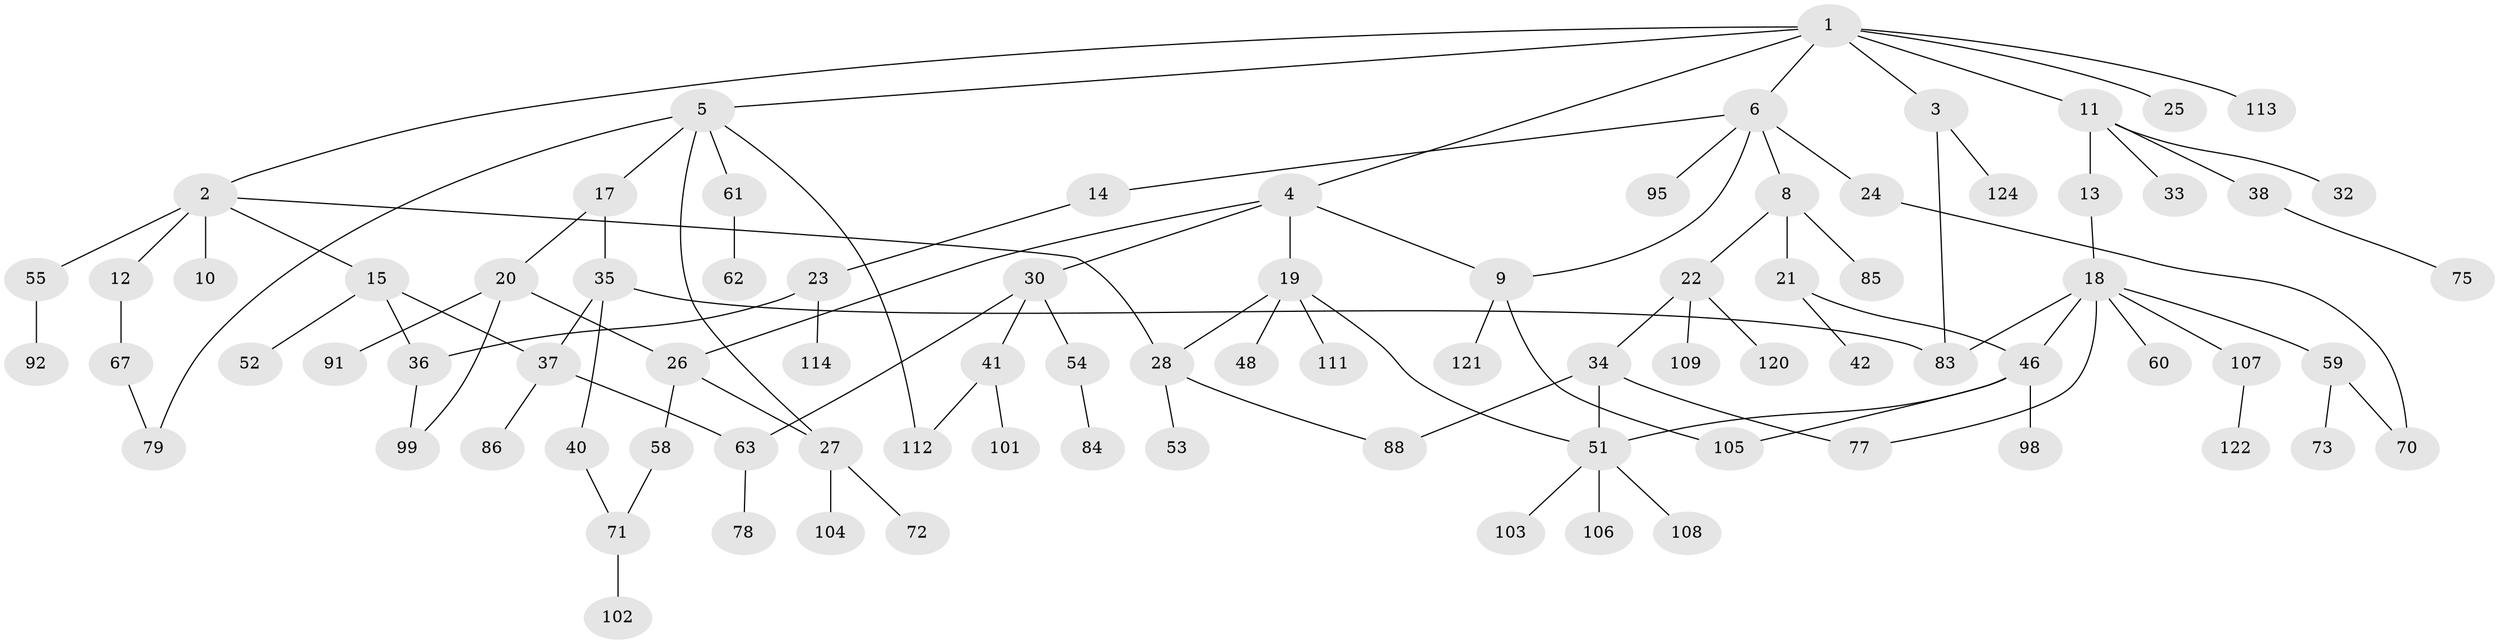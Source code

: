 // original degree distribution, {9: 0.008064516129032258, 6: 0.024193548387096774, 3: 0.1532258064516129, 5: 0.024193548387096774, 4: 0.1532258064516129, 1: 0.3790322580645161, 2: 0.25806451612903225}
// Generated by graph-tools (version 1.1) at 2025/10/02/27/25 16:10:55]
// undirected, 86 vertices, 105 edges
graph export_dot {
graph [start="1"]
  node [color=gray90,style=filled];
  1 [super="+64"];
  2 [super="+39"];
  3 [super="+16"];
  4 [super="+65"];
  5 [super="+45"];
  6 [super="+7"];
  8;
  9 [super="+57"];
  10;
  11;
  12 [super="+29"];
  13;
  14 [super="+96"];
  15 [super="+31"];
  17;
  18 [super="+44"];
  19 [super="+43"];
  20;
  21 [super="+118"];
  22 [super="+100"];
  23;
  24;
  25;
  26 [super="+56"];
  27 [super="+49"];
  28;
  30 [super="+47"];
  32 [super="+68"];
  33;
  34 [super="+119"];
  35 [super="+66"];
  36 [super="+89"];
  37;
  38;
  40;
  41 [super="+76"];
  42;
  46 [super="+50"];
  48;
  51 [super="+94"];
  52;
  53 [super="+90"];
  54;
  55 [super="+69"];
  58 [super="+74"];
  59;
  60 [super="+87"];
  61;
  62;
  63 [super="+117"];
  67 [super="+82"];
  70 [super="+81"];
  71 [super="+97"];
  72 [super="+116"];
  73 [super="+93"];
  75;
  77 [super="+80"];
  78;
  79;
  83;
  84;
  85;
  86;
  88 [super="+110"];
  91;
  92;
  95;
  98;
  99;
  101;
  102;
  103;
  104;
  105;
  106 [super="+123"];
  107;
  108;
  109;
  111;
  112;
  113;
  114 [super="+115"];
  120;
  121;
  122;
  124;
  1 -- 2;
  1 -- 3;
  1 -- 4;
  1 -- 5;
  1 -- 6;
  1 -- 11;
  1 -- 25;
  1 -- 113;
  2 -- 10;
  2 -- 12;
  2 -- 15;
  2 -- 28;
  2 -- 55;
  3 -- 83;
  3 -- 124;
  4 -- 9;
  4 -- 19;
  4 -- 26;
  4 -- 30;
  5 -- 17;
  5 -- 61;
  5 -- 27;
  5 -- 112;
  5 -- 79;
  6 -- 14;
  6 -- 95;
  6 -- 8;
  6 -- 24;
  6 -- 9;
  8 -- 21;
  8 -- 22;
  8 -- 85;
  9 -- 105;
  9 -- 121;
  11 -- 13;
  11 -- 32;
  11 -- 33;
  11 -- 38;
  12 -- 67;
  13 -- 18;
  14 -- 23;
  15 -- 36;
  15 -- 37;
  15 -- 52;
  17 -- 20;
  17 -- 35;
  18 -- 46;
  18 -- 83;
  18 -- 59;
  18 -- 107;
  18 -- 60;
  18 -- 77;
  19 -- 48;
  19 -- 51;
  19 -- 28;
  19 -- 111;
  20 -- 91;
  20 -- 99;
  20 -- 26;
  21 -- 42;
  21 -- 46;
  22 -- 34;
  22 -- 120;
  22 -- 109;
  23 -- 114;
  23 -- 36;
  24 -- 70;
  26 -- 27;
  26 -- 58;
  27 -- 72;
  27 -- 104;
  28 -- 53;
  28 -- 88;
  30 -- 41;
  30 -- 63;
  30 -- 54;
  34 -- 77;
  34 -- 88;
  34 -- 51;
  35 -- 40;
  35 -- 37;
  35 -- 83;
  36 -- 99;
  37 -- 86;
  37 -- 63;
  38 -- 75;
  40 -- 71;
  41 -- 101;
  41 -- 112;
  46 -- 51;
  46 -- 105;
  46 -- 98;
  51 -- 103;
  51 -- 106;
  51 -- 108;
  54 -- 84;
  55 -- 92;
  58 -- 71;
  59 -- 73;
  59 -- 70;
  61 -- 62;
  63 -- 78;
  67 -- 79;
  71 -- 102;
  107 -- 122;
}
